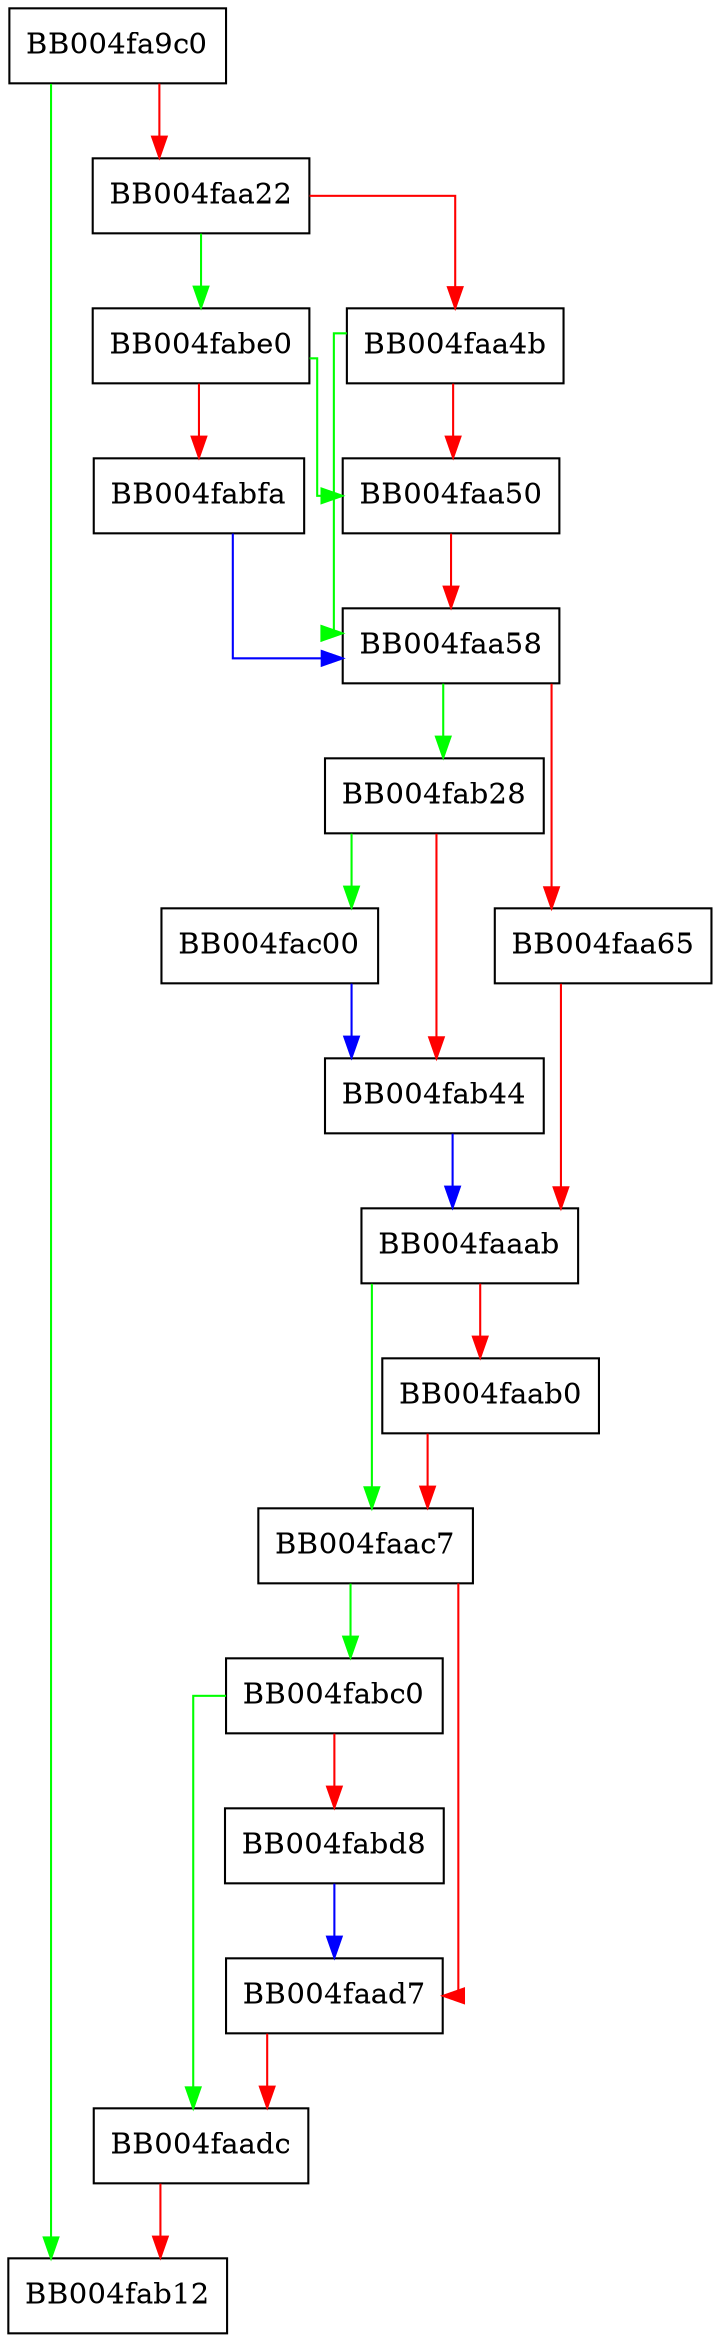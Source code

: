 digraph ossl_quic_channel_raise_protocol_error_loc {
  node [shape="box"];
  graph [splines=ortho];
  BB004fa9c0 -> BB004fab12 [color="green"];
  BB004fa9c0 -> BB004faa22 [color="red"];
  BB004faa22 -> BB004fabe0 [color="green"];
  BB004faa22 -> BB004faa4b [color="red"];
  BB004faa4b -> BB004faa58 [color="green"];
  BB004faa4b -> BB004faa50 [color="red"];
  BB004faa50 -> BB004faa58 [color="red"];
  BB004faa58 -> BB004fab28 [color="green"];
  BB004faa58 -> BB004faa65 [color="red"];
  BB004faa65 -> BB004faaab [color="red"];
  BB004faaab -> BB004faac7 [color="green"];
  BB004faaab -> BB004faab0 [color="red"];
  BB004faab0 -> BB004faac7 [color="red"];
  BB004faac7 -> BB004fabc0 [color="green"];
  BB004faac7 -> BB004faad7 [color="red"];
  BB004faad7 -> BB004faadc [color="red"];
  BB004faadc -> BB004fab12 [color="red"];
  BB004fab28 -> BB004fac00 [color="green"];
  BB004fab28 -> BB004fab44 [color="red"];
  BB004fab44 -> BB004faaab [color="blue"];
  BB004fabc0 -> BB004faadc [color="green"];
  BB004fabc0 -> BB004fabd8 [color="red"];
  BB004fabd8 -> BB004faad7 [color="blue"];
  BB004fabe0 -> BB004faa50 [color="green"];
  BB004fabe0 -> BB004fabfa [color="red"];
  BB004fabfa -> BB004faa58 [color="blue"];
  BB004fac00 -> BB004fab44 [color="blue"];
}